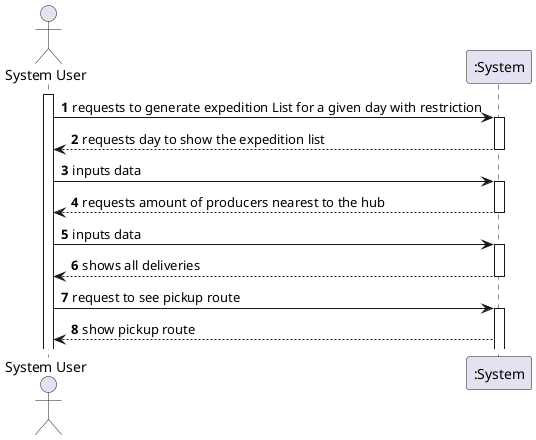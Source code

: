 @startuml

autonumber

actor "System User" as user

activate user
user -> ":System" : requests to generate expedition List for a given day with restriction
activate ":System"
":System" --> user : requests day to show the expedition list
deactivate ":System"
user -> ":System" : inputs data
activate ":System"
":System" --> user : requests amount of producers nearest to the hub
deactivate ":System"
user -> ":System" : inputs data
activate ":System"
":System" --> user : shows all deliveries
deactivate ":System"
user -> ":System" : request to see pickup route
activate ":System"
":System" --> user : show pickup route


@enduml